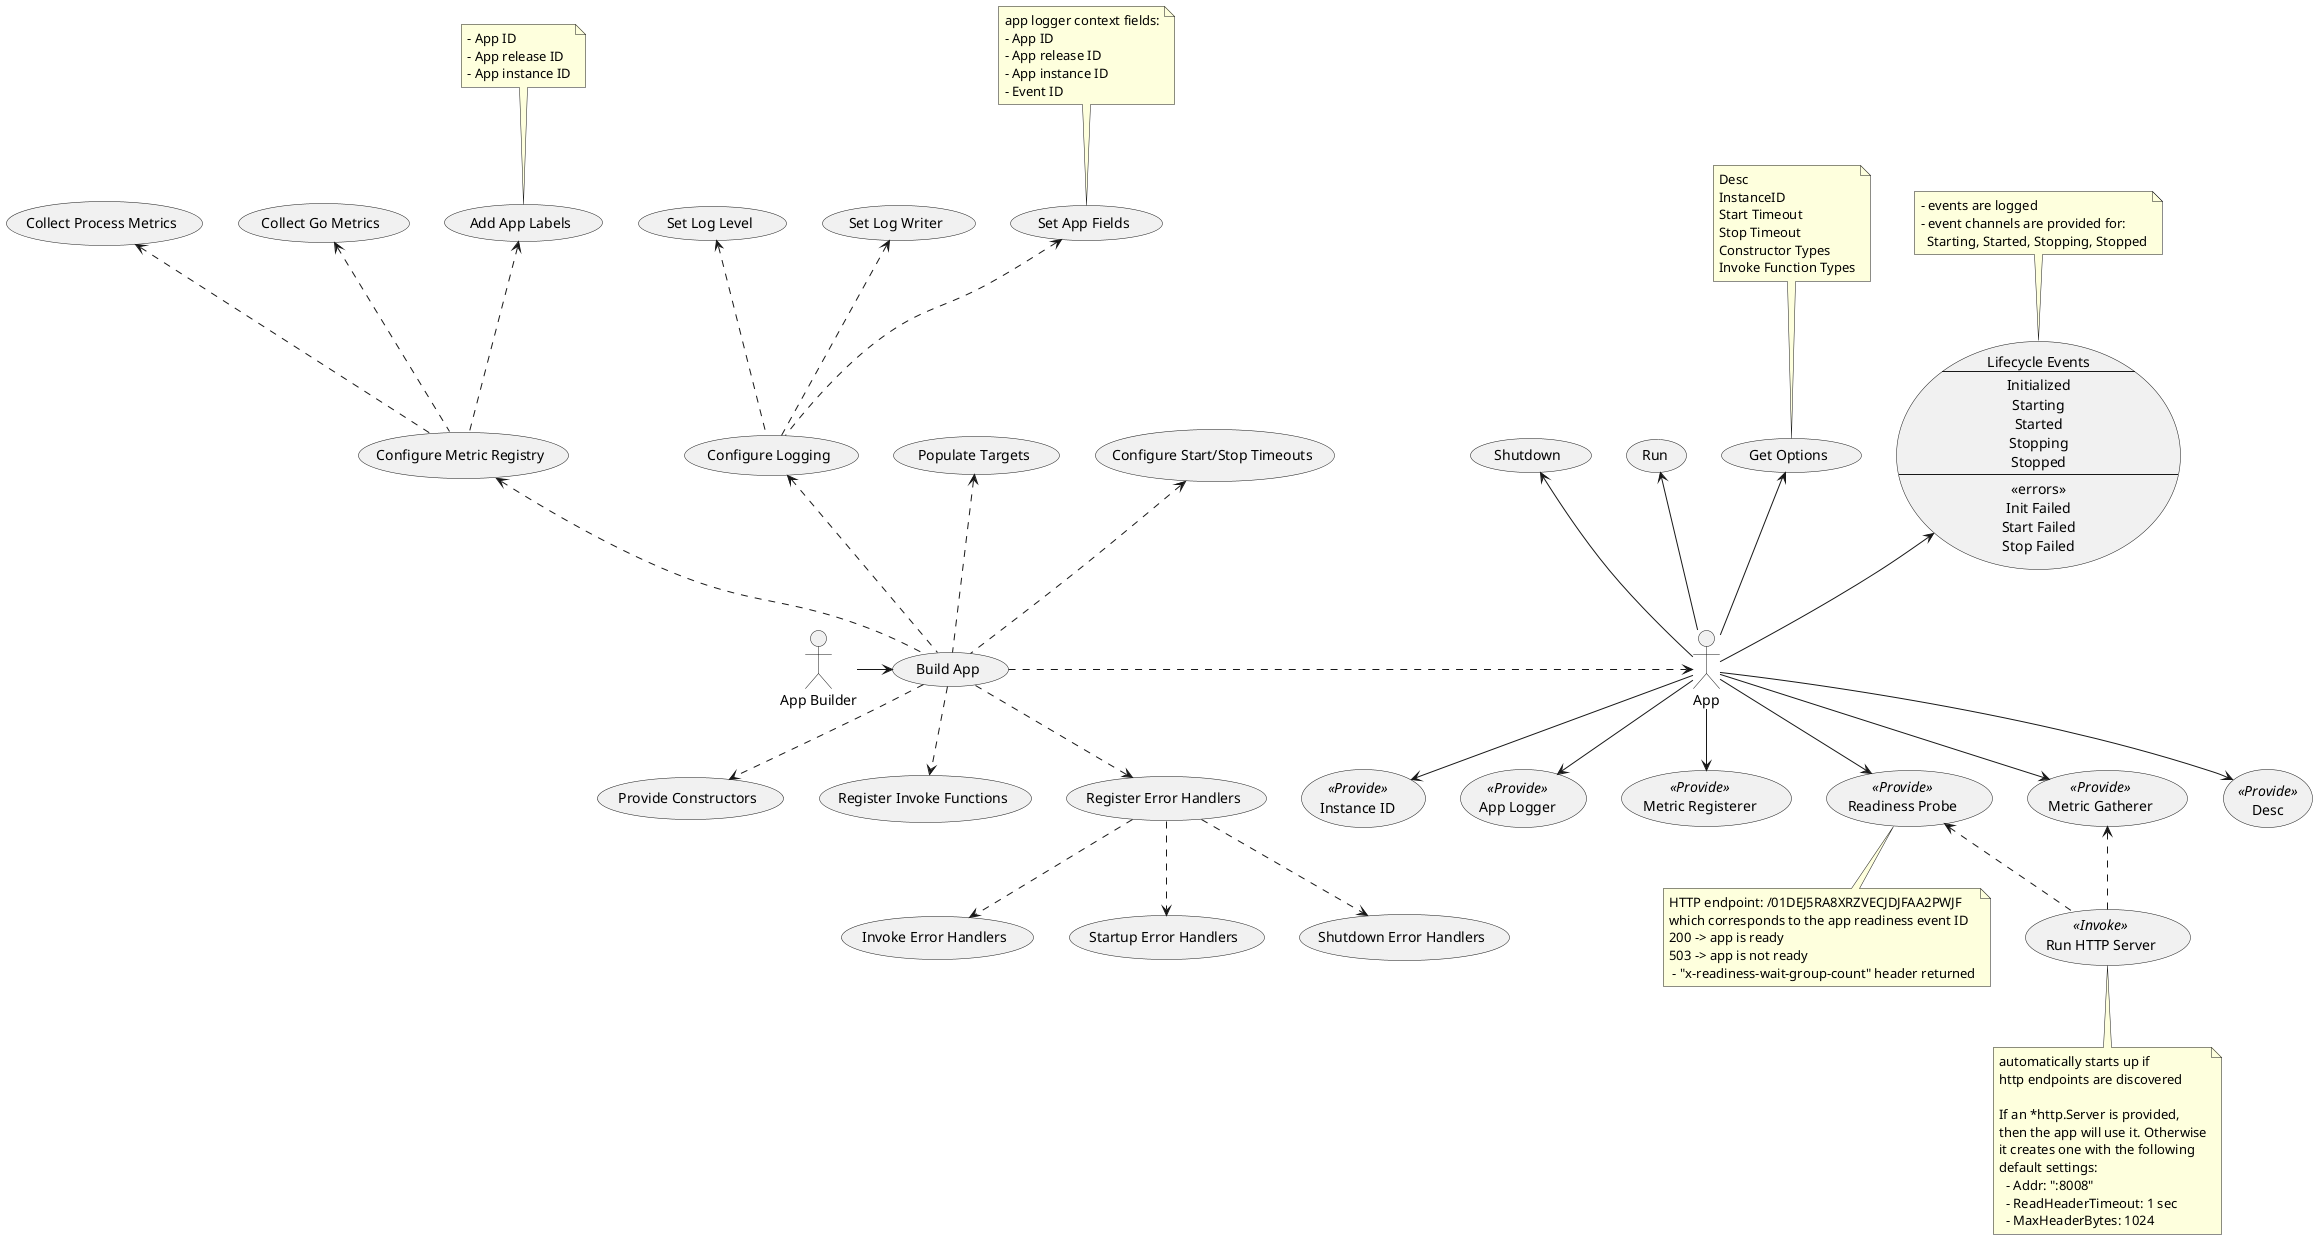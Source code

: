 @startuml
:App Builder: as Builder
actor App

(Build App) as (Build)
(Provide Constructors) as (Provide)
(Register Invoke Functions) as (Invoke)

(Register Error Handlers) as (ErrorHandlers)
(Invoke Error Handlers) as (InvokeErrorHandlers)
(Startup Error Handlers) as (StartupErrorHandlers)
(Shutdown Error Handlers) as (ShutdownErrorHandlers)

(Populate Targets) as (Populate)

(Configure Logging) as (Logging)
(Set Log Writer) as (LogWriter)
(Set Log Level) as (LogLevel)
(Set App Fields) as (LoggerAppFields)

note top
app logger context fields:
- App ID
- App release ID
- App instance ID
- Event ID
end note

(Configure Metric Registry) as (Metrics)
(Collect Go Metrics) as (GoCollector)
(Collect Process Metrics) as (ProcessCollector)
(Add App Labels) as (MetricAppLabels)

note top
- App ID
- App release ID
- App instance ID
end note

(Configure Start/Stop Timeouts) as (Timeouts)

Builder -> Build
Build ..> Provide
Build ..> Invoke
Build ..> ErrorHandlers
ErrorHandlers ..> InvokeErrorHandlers
ErrorHandlers ..> StartupErrorHandlers
ErrorHandlers ..> ShutdownErrorHandlers
Build .up.> Populate

Build .up.> Logging
Logging .up.> LogWriter
Logging .up.> LogLevel
Logging .up.> LoggerAppFields

Build .up.> Metrics
Metrics .up.> GoCollector
Metrics .up.> ProcessCollector
Metrics .up.> MetricAppLabels

Build .up.> Timeouts

Build .> App

(Desc) as (Desc) << Provide >>
(Instance ID) as (InstanceID) << Provide >>
(App Logger) as (AppLogger) << Provide >>
(Readiness Probe) as (ReadinessWaitGroup) << Provide >>

note bottom
HTTP endpoint: /01DEJ5RA8XRZVECJDJFAA2PWJF
which corresponds to the app readiness event ID
200 -> app is ready
503 -> app is not ready
 - "x-readiness-wait-group-count" header returned
end note

(Metric Registerer) as (MetricRegistry) << Provide >>
(Metric Gatherer) as (MetricGatherer) << Provide >>
(Run HTTP Server) as (RunHTTPServer) << Invoke >>

note bottom
automatically starts up if
http endpoints are discovered

If an *http.Server is provided,
then the app will use it. Otherwise
it creates one with the following
default settings:
  - Addr: ":8008"
  - ReadHeaderTimeout: 1 sec
  - MaxHeaderBytes: 1024
end note

RunHTTPServer .up.> MetricGatherer
RunHTTPServer .up.> ReadinessWaitGroup

(Run)
(Shutdown)
usecase Lifecycle as "
Lifecycle Events
---
Initialized
Starting
Started
Stopping
Stopped
---
<<errors>>
Init Failed
Start Failed
Stop Failed
"

note top
- events are logged
- event channels are provided for:
  Starting, Started, Stopping, Stopped
end note

(Get Options) as (Options)

note top
Desc
InstanceID
Start Timeout
Stop Timeout
Constructor Types
Invoke Function Types
end note

App --> Desc
App --> InstanceID
App --> AppLogger
App --> MetricRegistry
App --> MetricGatherer
App --> ReadinessWaitGroup
App -up-> Options
App -up-> Run
App -up-> Shutdown
App -up-> Lifecycle

@enduml